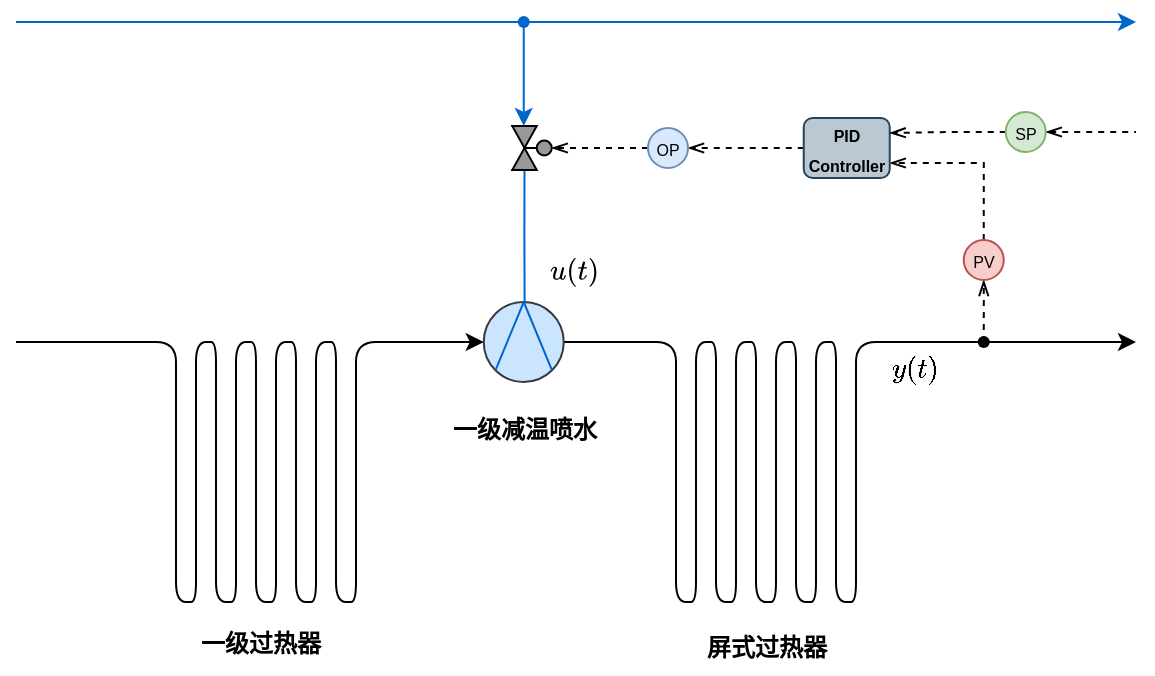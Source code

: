 <mxfile version="23.1.5" type="device">
  <diagram name="第 1 页" id="MKAzq50mg-Emq2xgLHLc">
    <mxGraphModel dx="954" dy="727" grid="0" gridSize="10" guides="1" tooltips="1" connect="1" arrows="1" fold="1" page="0" pageScale="1" pageWidth="1169" pageHeight="827" math="1" shadow="0">
      <root>
        <mxCell id="0" />
        <mxCell id="1" parent="0" />
        <mxCell id="HNVA6WiqorS_5JB8nSDx-4" style="edgeStyle=orthogonalEdgeStyle;rounded=1;orthogonalLoop=1;jettySize=auto;html=1;exitX=1;exitY=0.5;exitDx=0;exitDy=0;" parent="1" source="HNVA6WiqorS_5JB8nSDx-1" edge="1">
          <mxGeometry relative="1" as="geometry">
            <mxPoint x="467.87" y="370" as="sourcePoint" />
            <mxPoint x="680" y="370" as="targetPoint" />
            <Array as="points">
              <mxPoint x="450" y="370" />
              <mxPoint x="450" y="500" />
              <mxPoint x="460" y="500" />
              <mxPoint x="460" y="370" />
              <mxPoint x="470" y="370" />
              <mxPoint x="470" y="500" />
              <mxPoint x="480" y="500" />
              <mxPoint x="480" y="370" />
              <mxPoint x="490" y="370" />
              <mxPoint x="490" y="500" />
              <mxPoint x="500" y="500" />
              <mxPoint x="500" y="370" />
              <mxPoint x="510" y="370" />
              <mxPoint x="510" y="500" />
              <mxPoint x="520" y="500" />
              <mxPoint x="520" y="370" />
              <mxPoint x="530" y="370" />
              <mxPoint x="530" y="500" />
              <mxPoint x="540" y="500" />
              <mxPoint x="540" y="370" />
            </Array>
          </mxGeometry>
        </mxCell>
        <mxCell id="HNVA6WiqorS_5JB8nSDx-1" value="" style="ellipse;whiteSpace=wrap;html=1;aspect=fixed;fillColor=#CCE5FF;strokeColor=#36393d;" parent="1" vertex="1">
          <mxGeometry x="353.87" y="350" width="40" height="40" as="geometry" />
        </mxCell>
        <mxCell id="HNVA6WiqorS_5JB8nSDx-46" style="edgeStyle=orthogonalEdgeStyle;rounded=0;orthogonalLoop=1;jettySize=auto;html=1;entryX=0.5;entryY=1;entryDx=0;entryDy=0;dashed=1;endArrow=openThin;endFill=0;" parent="1" source="HNVA6WiqorS_5JB8nSDx-18" target="HNVA6WiqorS_5JB8nSDx-28" edge="1">
          <mxGeometry relative="1" as="geometry">
            <Array as="points">
              <mxPoint x="603.87" y="350" />
              <mxPoint x="603.87" y="350" />
            </Array>
          </mxGeometry>
        </mxCell>
        <mxCell id="HNVA6WiqorS_5JB8nSDx-18" value="" style="shape=waypoint;sketch=0;fillStyle=solid;size=6;pointerEvents=1;points=[];fillColor=none;resizable=0;rotatable=0;perimeter=centerPerimeter;snapToPoint=1;" parent="1" vertex="1">
          <mxGeometry x="593.87" y="360" width="20" height="20" as="geometry" />
        </mxCell>
        <mxCell id="HNVA6WiqorS_5JB8nSDx-43" style="edgeStyle=orthogonalEdgeStyle;rounded=0;orthogonalLoop=1;jettySize=auto;html=1;exitX=0.5;exitY=0;exitDx=0;exitDy=0;entryX=1;entryY=0.75;entryDx=0;entryDy=0;dashed=1;endArrow=openThin;endFill=0;" parent="1" source="HNVA6WiqorS_5JB8nSDx-28" target="HNVA6WiqorS_5JB8nSDx-34" edge="1">
          <mxGeometry relative="1" as="geometry" />
        </mxCell>
        <mxCell id="HNVA6WiqorS_5JB8nSDx-28" value="&lt;font style=&quot;font-size: 8px;&quot;&gt;PV&lt;/font&gt;" style="ellipse;whiteSpace=wrap;html=1;aspect=fixed;fillColor=#f8cecc;strokeColor=#b85450;" parent="1" vertex="1">
          <mxGeometry x="593.87" y="319" width="20" height="20" as="geometry" />
        </mxCell>
        <mxCell id="L_iJoH3IVwdDoCf6mlqg-5" style="edgeStyle=orthogonalEdgeStyle;rounded=0;orthogonalLoop=1;jettySize=auto;html=1;exitX=0;exitY=0.5;exitDx=0;exitDy=0;entryX=1;entryY=0.5;entryDx=0;entryDy=0;dashed=1;endArrow=openThin;endFill=0;" parent="1" source="HNVA6WiqorS_5JB8nSDx-34" target="L_iJoH3IVwdDoCf6mlqg-3" edge="1">
          <mxGeometry relative="1" as="geometry" />
        </mxCell>
        <mxCell id="HNVA6WiqorS_5JB8nSDx-34" value="&lt;font style=&quot;font-size: 8px;&quot;&gt;&lt;b&gt;PID&lt;br&gt;Controller&lt;/b&gt;&lt;/font&gt;" style="rounded=1;whiteSpace=wrap;html=1;fillColor=#bac8d3;strokeColor=#23445d;" parent="1" vertex="1">
          <mxGeometry x="513.87" y="258" width="43" height="30" as="geometry" />
        </mxCell>
        <mxCell id="HNVA6WiqorS_5JB8nSDx-61" style="edgeStyle=orthogonalEdgeStyle;rounded=0;orthogonalLoop=1;jettySize=auto;html=1;entryX=1;entryY=0.5;entryDx=0;entryDy=0;endArrow=openThin;endFill=0;dashed=1;exitX=0;exitY=0.5;exitDx=0;exitDy=0;" parent="1" source="L_iJoH3IVwdDoCf6mlqg-3" target="HNVA6WiqorS_5JB8nSDx-51" edge="1">
          <mxGeometry relative="1" as="geometry">
            <mxPoint x="430" y="273" as="sourcePoint" />
          </mxGeometry>
        </mxCell>
        <mxCell id="HNVA6WiqorS_5JB8nSDx-45" style="edgeStyle=orthogonalEdgeStyle;rounded=0;orthogonalLoop=1;jettySize=auto;html=1;exitX=0;exitY=0.5;exitDx=0;exitDy=0;entryX=1;entryY=0.25;entryDx=0;entryDy=0;dashed=1;endArrow=openThin;endFill=0;" parent="1" source="HNVA6WiqorS_5JB8nSDx-44" target="HNVA6WiqorS_5JB8nSDx-34" edge="1">
          <mxGeometry relative="1" as="geometry" />
        </mxCell>
        <mxCell id="L_iJoH3IVwdDoCf6mlqg-6" style="edgeStyle=orthogonalEdgeStyle;rounded=0;orthogonalLoop=1;jettySize=auto;html=1;exitX=1;exitY=0.5;exitDx=0;exitDy=0;dashed=1;endArrow=none;endFill=0;startArrow=openThin;startFill=0;" parent="1" source="HNVA6WiqorS_5JB8nSDx-44" edge="1">
          <mxGeometry relative="1" as="geometry">
            <mxPoint x="680" y="265" as="targetPoint" />
          </mxGeometry>
        </mxCell>
        <mxCell id="HNVA6WiqorS_5JB8nSDx-44" value="&lt;span style=&quot;font-size: 8px;&quot;&gt;SP&lt;/span&gt;" style="ellipse;whiteSpace=wrap;html=1;aspect=fixed;fillColor=#d5e8d4;strokeColor=#82b366;" parent="1" vertex="1">
          <mxGeometry x="614.87" y="255" width="20" height="20" as="geometry" />
        </mxCell>
        <mxCell id="HNVA6WiqorS_5JB8nSDx-60" style="edgeStyle=orthogonalEdgeStyle;rounded=0;orthogonalLoop=1;jettySize=auto;html=1;exitX=0.5;exitY=1;exitDx=0;exitDy=0;endArrow=none;endFill=0;strokeColor=#0066CC;" parent="1" source="HNVA6WiqorS_5JB8nSDx-50" edge="1">
          <mxGeometry relative="1" as="geometry">
            <mxPoint x="374.299" y="350" as="targetPoint" />
          </mxGeometry>
        </mxCell>
        <mxCell id="HNVA6WiqorS_5JB8nSDx-50" value="" style="shape=collate;whiteSpace=wrap;html=1;fillColor=#999999;" parent="1" vertex="1">
          <mxGeometry x="368.12" y="262" width="12.25" height="22" as="geometry" />
        </mxCell>
        <mxCell id="HNVA6WiqorS_5JB8nSDx-51" value="" style="ellipse;whiteSpace=wrap;html=1;aspect=fixed;fillColor=#999999;" parent="1" vertex="1">
          <mxGeometry x="380.37" y="269.25" width="7.5" height="7.5" as="geometry" />
        </mxCell>
        <mxCell id="HNVA6WiqorS_5JB8nSDx-52" style="edgeStyle=orthogonalEdgeStyle;rounded=0;orthogonalLoop=1;jettySize=auto;html=1;exitX=0;exitY=0.5;exitDx=0;exitDy=0;entryX=0.489;entryY=0.528;entryDx=0;entryDy=0;entryPerimeter=0;endArrow=none;endFill=0;" parent="1" source="HNVA6WiqorS_5JB8nSDx-51" target="HNVA6WiqorS_5JB8nSDx-50" edge="1">
          <mxGeometry relative="1" as="geometry" />
        </mxCell>
        <mxCell id="HNVA6WiqorS_5JB8nSDx-55" style="rounded=0;orthogonalLoop=1;jettySize=auto;html=1;exitX=0.5;exitY=0;exitDx=0;exitDy=0;entryX=0;entryY=1;entryDx=0;entryDy=0;endArrow=none;endFill=0;strokeColor=#0066CC;" parent="1" source="HNVA6WiqorS_5JB8nSDx-1" target="HNVA6WiqorS_5JB8nSDx-1" edge="1">
          <mxGeometry relative="1" as="geometry" />
        </mxCell>
        <mxCell id="HNVA6WiqorS_5JB8nSDx-56" style="rounded=0;orthogonalLoop=1;jettySize=auto;html=1;exitX=0.5;exitY=0;exitDx=0;exitDy=0;entryX=1;entryY=1;entryDx=0;entryDy=0;endArrow=none;endFill=0;strokeColor=#0066CC;" parent="1" source="HNVA6WiqorS_5JB8nSDx-1" target="HNVA6WiqorS_5JB8nSDx-1" edge="1">
          <mxGeometry relative="1" as="geometry" />
        </mxCell>
        <mxCell id="HNVA6WiqorS_5JB8nSDx-63" value="&lt;b&gt;屏式过热器&lt;/b&gt;" style="text;html=1;align=center;verticalAlign=middle;resizable=0;points=[];autosize=1;strokeColor=none;fillColor=none;" parent="1" vertex="1">
          <mxGeometry x="456" y="510" width="78" height="26" as="geometry" />
        </mxCell>
        <mxCell id="HNVA6WiqorS_5JB8nSDx-89" style="edgeStyle=orthogonalEdgeStyle;rounded=0;orthogonalLoop=1;jettySize=auto;html=1;strokeColor=#0066CC;" parent="1" source="HNVA6WiqorS_5JB8nSDx-84" target="HNVA6WiqorS_5JB8nSDx-50" edge="1">
          <mxGeometry relative="1" as="geometry">
            <Array as="points">
              <mxPoint x="373.87" y="210" />
            </Array>
          </mxGeometry>
        </mxCell>
        <mxCell id="HNVA6WiqorS_5JB8nSDx-90" style="edgeStyle=orthogonalEdgeStyle;rounded=0;orthogonalLoop=1;jettySize=auto;html=1;strokeColor=#0066CC;" parent="1" source="HNVA6WiqorS_5JB8nSDx-84" edge="1">
          <mxGeometry relative="1" as="geometry">
            <mxPoint x="680" y="210" as="targetPoint" />
          </mxGeometry>
        </mxCell>
        <mxCell id="HNVA6WiqorS_5JB8nSDx-91" style="edgeStyle=orthogonalEdgeStyle;rounded=0;orthogonalLoop=1;jettySize=auto;html=1;strokeColor=#0066CC;startArrow=none;startFill=0;endArrow=none;endFill=0;" parent="1" source="HNVA6WiqorS_5JB8nSDx-84" edge="1">
          <mxGeometry relative="1" as="geometry">
            <mxPoint x="120" y="210" as="targetPoint" />
          </mxGeometry>
        </mxCell>
        <mxCell id="HNVA6WiqorS_5JB8nSDx-84" value="" style="shape=waypoint;sketch=0;fillStyle=solid;size=6;pointerEvents=1;points=[];fillColor=none;resizable=0;rotatable=0;perimeter=centerPerimeter;snapToPoint=1;strokeColor=#0066CC;" parent="1" vertex="1">
          <mxGeometry x="363.87" y="200" width="20" height="20" as="geometry" />
        </mxCell>
        <mxCell id="HNVA6WiqorS_5JB8nSDx-92" value="&lt;b&gt;一级减温喷水&lt;/b&gt;" style="text;html=1;align=center;verticalAlign=middle;resizable=0;points=[];autosize=1;strokeColor=none;fillColor=none;" parent="1" vertex="1">
          <mxGeometry x="323.87" y="399" width="100" height="30" as="geometry" />
        </mxCell>
        <mxCell id="L_iJoH3IVwdDoCf6mlqg-1" style="edgeStyle=orthogonalEdgeStyle;rounded=1;orthogonalLoop=1;jettySize=auto;html=1;entryX=0;entryY=0.5;entryDx=0;entryDy=0;" parent="1" target="HNVA6WiqorS_5JB8nSDx-1" edge="1">
          <mxGeometry relative="1" as="geometry">
            <mxPoint x="120" y="370" as="sourcePoint" />
            <mxPoint x="335.87" y="370" as="targetPoint" />
            <Array as="points">
              <mxPoint x="200" y="370" />
              <mxPoint x="200" y="500" />
              <mxPoint x="210" y="500" />
              <mxPoint x="210" y="370" />
              <mxPoint x="220" y="370" />
              <mxPoint x="220" y="500" />
              <mxPoint x="230" y="500" />
              <mxPoint x="230" y="370" />
              <mxPoint x="240" y="370" />
              <mxPoint x="240" y="500" />
              <mxPoint x="250" y="500" />
              <mxPoint x="250" y="370" />
              <mxPoint x="260" y="370" />
              <mxPoint x="260" y="500" />
              <mxPoint x="270" y="500" />
              <mxPoint x="270" y="370" />
              <mxPoint x="280" y="370" />
              <mxPoint x="280" y="500" />
              <mxPoint x="290" y="500" />
              <mxPoint x="290" y="370" />
            </Array>
          </mxGeometry>
        </mxCell>
        <mxCell id="L_iJoH3IVwdDoCf6mlqg-2" value="&lt;b&gt;一级过热器&lt;/b&gt;" style="text;html=1;align=center;verticalAlign=middle;resizable=0;points=[];autosize=1;strokeColor=none;fillColor=none;" parent="1" vertex="1">
          <mxGeometry x="202" y="506" width="80" height="30" as="geometry" />
        </mxCell>
        <mxCell id="L_iJoH3IVwdDoCf6mlqg-3" value="&lt;font style=&quot;font-size: 8px;&quot;&gt;OP&lt;/font&gt;" style="ellipse;whiteSpace=wrap;html=1;aspect=fixed;fillColor=#dae8fc;strokeColor=#6c8ebf;" parent="1" vertex="1">
          <mxGeometry x="436" y="263" width="20" height="20" as="geometry" />
        </mxCell>
        <mxCell id="bSnm9G_KOaWVCs9BZ3Rs-1" value="&lt;svg style=&quot;vertical-align: -0.566ex;&quot; xmlns:xlink=&quot;http://www.w3.org/1999/xlink&quot; viewBox=&quot;0 -750 1711 1000&quot; role=&quot;img&quot; height=&quot;2.262ex&quot; width=&quot;3.871ex&quot; xmlns=&quot;http://www.w3.org/2000/svg&quot;&gt;&lt;defs&gt;&lt;path d=&quot;M21 287Q21 295 30 318T55 370T99 420T158 442Q204 442 227 417T250 358Q250 340 216 246T182 105Q182 62 196 45T238 27T291 44T328 78L339 95Q341 99 377 247Q407 367 413 387T427 416Q444 431 463 431Q480 431 488 421T496 402L420 84Q419 79 419 68Q419 43 426 35T447 26Q469 29 482 57T512 145Q514 153 532 153Q551 153 551 144Q550 139 549 130T540 98T523 55T498 17T462 -8Q454 -10 438 -10Q372 -10 347 46Q345 45 336 36T318 21T296 6T267 -6T233 -11Q189 -11 155 7Q103 38 103 113Q103 170 138 262T173 379Q173 380 173 381Q173 390 173 393T169 400T158 404H154Q131 404 112 385T82 344T65 302T57 280Q55 278 41 278H27Q21 284 21 287Z&quot; id=&quot;MJX-2-TEX-I-1D462&quot;&gt;&lt;/path&gt;&lt;path d=&quot;M94 250Q94 319 104 381T127 488T164 576T202 643T244 695T277 729T302 750H315H319Q333 750 333 741Q333 738 316 720T275 667T226 581T184 443T167 250T184 58T225 -81T274 -167T316 -220T333 -241Q333 -250 318 -250H315H302L274 -226Q180 -141 137 -14T94 250Z&quot; id=&quot;MJX-2-TEX-N-28&quot;&gt;&lt;/path&gt;&lt;path d=&quot;M26 385Q19 392 19 395Q19 399 22 411T27 425Q29 430 36 430T87 431H140L159 511Q162 522 166 540T173 566T179 586T187 603T197 615T211 624T229 626Q247 625 254 615T261 596Q261 589 252 549T232 470L222 433Q222 431 272 431H323Q330 424 330 420Q330 398 317 385H210L174 240Q135 80 135 68Q135 26 162 26Q197 26 230 60T283 144Q285 150 288 151T303 153H307Q322 153 322 145Q322 142 319 133Q314 117 301 95T267 48T216 6T155 -11Q125 -11 98 4T59 56Q57 64 57 83V101L92 241Q127 382 128 383Q128 385 77 385H26Z&quot; id=&quot;MJX-2-TEX-I-1D461&quot;&gt;&lt;/path&gt;&lt;path d=&quot;M60 749L64 750Q69 750 74 750H86L114 726Q208 641 251 514T294 250Q294 182 284 119T261 12T224 -76T186 -143T145 -194T113 -227T90 -246Q87 -249 86 -250H74Q66 -250 63 -250T58 -247T55 -238Q56 -237 66 -225Q221 -64 221 250T66 725Q56 737 55 738Q55 746 60 749Z&quot; id=&quot;MJX-2-TEX-N-29&quot;&gt;&lt;/path&gt;&lt;/defs&gt;&lt;g transform=&quot;scale(1,-1)&quot; stroke-width=&quot;0&quot; fill=&quot;currentColor&quot; stroke=&quot;currentColor&quot;&gt;&lt;g data-mml-node=&quot;math&quot;&gt;&lt;g data-mml-node=&quot;mi&quot;&gt;&lt;use xlink:href=&quot;#MJX-2-TEX-I-1D462&quot; data-c=&quot;1D462&quot;&gt;&lt;/use&gt;&lt;/g&gt;&lt;g transform=&quot;translate(572,0)&quot; data-mml-node=&quot;mo&quot;&gt;&lt;use xlink:href=&quot;#MJX-2-TEX-N-28&quot; data-c=&quot;28&quot;&gt;&lt;/use&gt;&lt;/g&gt;&lt;g transform=&quot;translate(961,0)&quot; data-mml-node=&quot;mi&quot;&gt;&lt;use xlink:href=&quot;#MJX-2-TEX-I-1D461&quot; data-c=&quot;1D461&quot;&gt;&lt;/use&gt;&lt;/g&gt;&lt;g transform=&quot;translate(1322,0)&quot; data-mml-node=&quot;mo&quot;&gt;&lt;use xlink:href=&quot;#MJX-2-TEX-N-29&quot; data-c=&quot;29&quot;&gt;&lt;/use&gt;&lt;/g&gt;&lt;/g&gt;&lt;/g&gt;&lt;/svg&gt;" style="text;html=1;align=center;verticalAlign=middle;resizable=0;points=[];autosize=1;strokeColor=none;fillColor=none;" vertex="1" parent="1">
          <mxGeometry x="373.87" y="320" width="50" height="30" as="geometry" />
        </mxCell>
        <mxCell id="bSnm9G_KOaWVCs9BZ3Rs-3" value="$$y(t)$$" style="text;html=1;align=center;verticalAlign=middle;resizable=0;points=[];autosize=1;strokeColor=none;fillColor=none;" vertex="1" parent="1">
          <mxGeometry x="534" y="369" width="70" height="30" as="geometry" />
        </mxCell>
      </root>
    </mxGraphModel>
  </diagram>
</mxfile>
